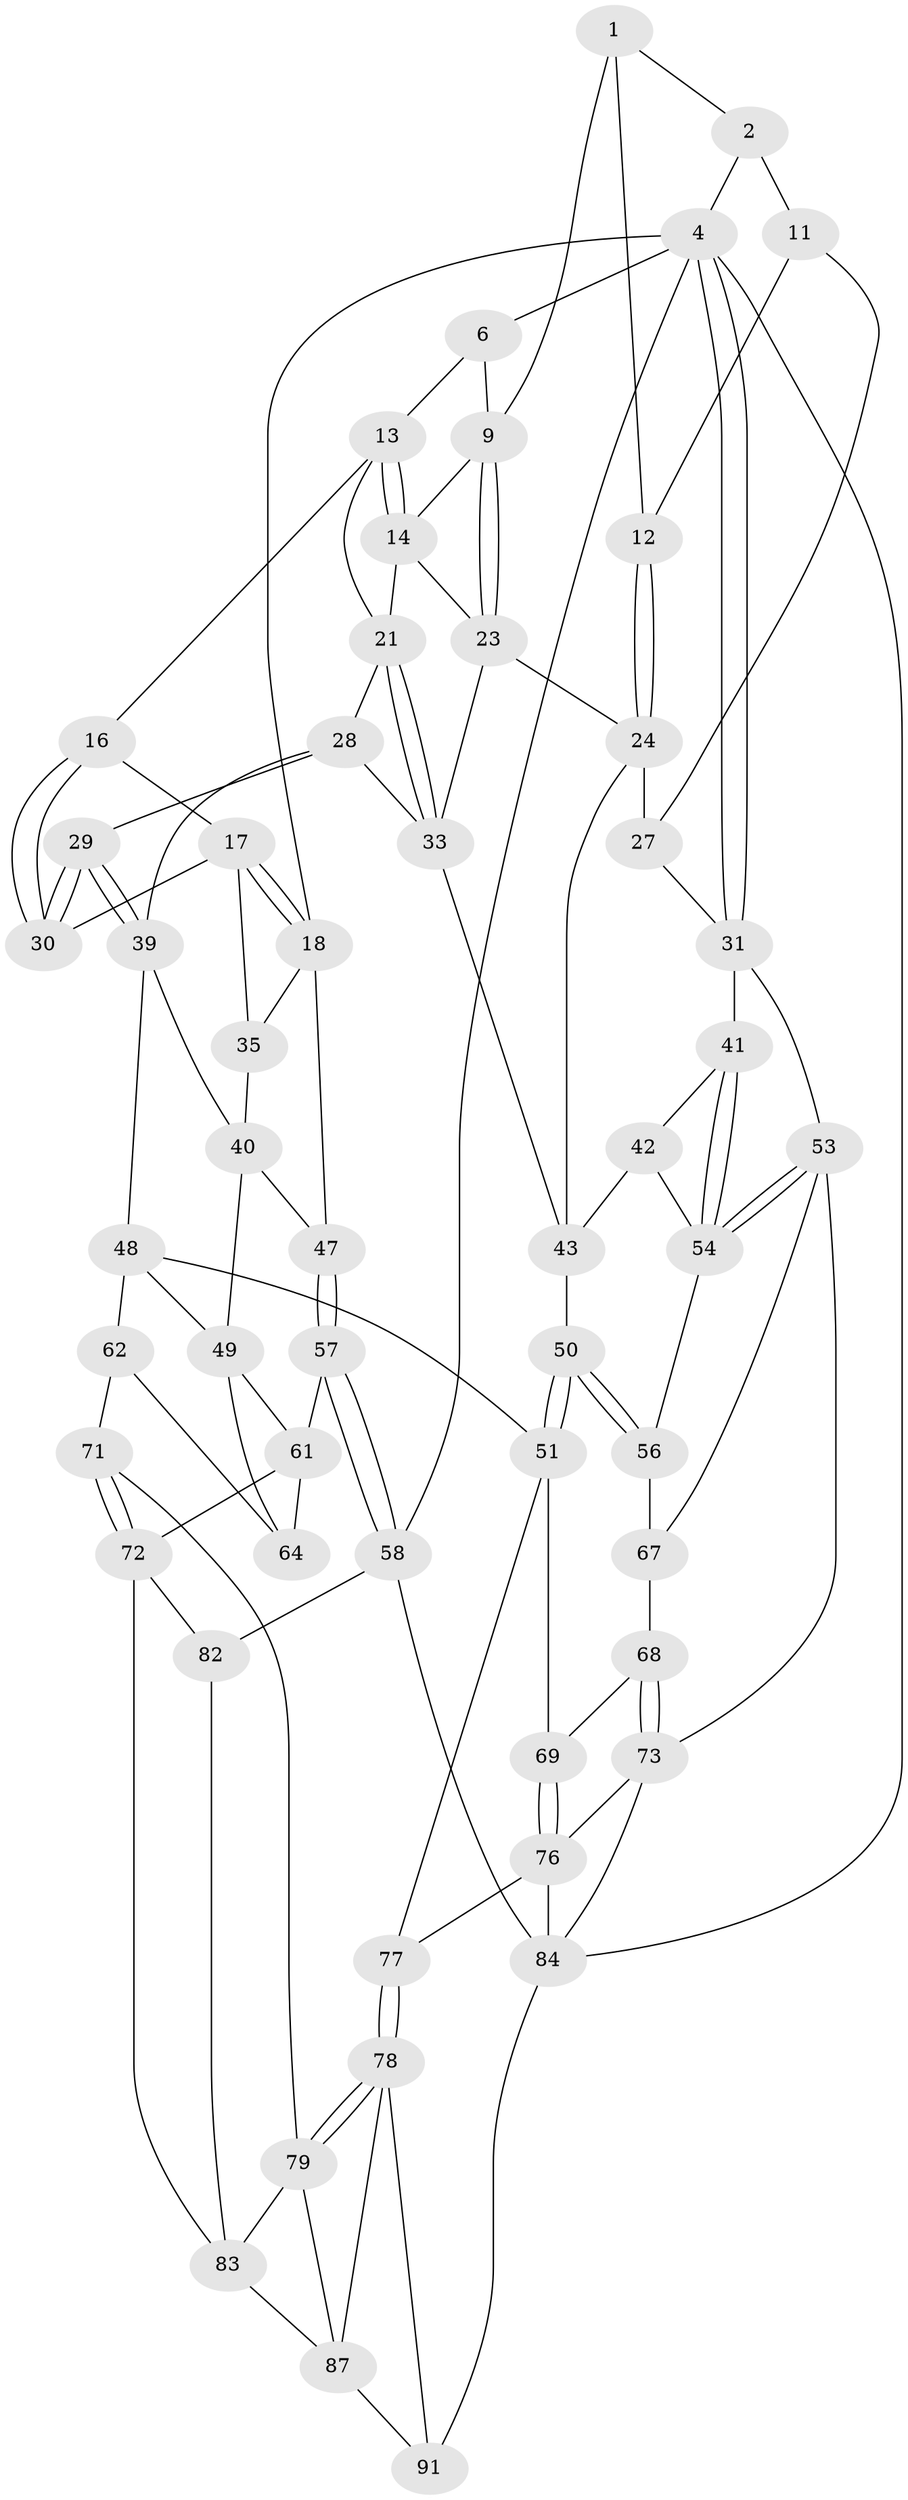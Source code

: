 // Generated by graph-tools (version 1.1) at 2025/52/02/27/25 19:52:44]
// undirected, 55 vertices, 119 edges
graph export_dot {
graph [start="1"]
  node [color=gray90,style=filled];
  1 [pos="+0.6805301782104123+0",super="+8"];
  2 [pos="+0.7286627476241938+0",super="+3"];
  4 [pos="+1+0",super="+5"];
  6 [pos="+0.31771604704199935+0",super="+7"];
  9 [pos="+0.537497893010947+0.1281147617865745",super="+10"];
  11 [pos="+0.7740293567792096+0.05298516313766879",super="+19"];
  12 [pos="+0.6642984710182849+0.10937643815570836"];
  13 [pos="+0.31963324993514236+0",super="+15"];
  14 [pos="+0.34459683309009564+0",super="+20"];
  16 [pos="+0.10109342255233697+0.10774749236187897"];
  17 [pos="+0+0.028407565035699113",super="+34"];
  18 [pos="+0+0",super="+36"];
  21 [pos="+0.2942009749171772+0.18543126059642534",super="+22"];
  23 [pos="+0.5137810585653714+0.15117260570823995",super="+26"];
  24 [pos="+0.7203238511788527+0.20855552893422485",super="+25"];
  27 [pos="+0.8472340209251623+0.18642592255602308"];
  28 [pos="+0.24354907917269053+0.21818967702235573",super="+38"];
  29 [pos="+0.17825373766795047+0.23439512469344406"];
  30 [pos="+0.16847240223451185+0.2249589886212722"];
  31 [pos="+1+0.2548233547540929",super="+32"];
  33 [pos="+0.4643215213607825+0.33117934503164526",super="+37"];
  35 [pos="+0.04801341044155796+0.28789380417650445"];
  39 [pos="+0.16449430819156974+0.26451371149213815",super="+44"];
  40 [pos="+0.1114790689697754+0.33465987225346144",super="+46"];
  41 [pos="+0.7825175976424787+0.4046781353894777"];
  42 [pos="+0.7665595139088732+0.41080049336412555"];
  43 [pos="+0.7179625442614853+0.39547201812805716",super="+45"];
  47 [pos="+0+0.47293880850678166"];
  48 [pos="+0.214866209118778+0.45638993833330754",super="+52"];
  49 [pos="+0.1750919866688987+0.4778811885385611",super="+60"];
  50 [pos="+0.5088868305228862+0.5619890912935261"];
  51 [pos="+0.4940653421654961+0.5998937871558476",super="+70"];
  53 [pos="+1+0.6380610608209492",super="+66"];
  54 [pos="+1+0.5884174884438076",super="+55"];
  56 [pos="+0.7466997409973448+0.5784541288188794"];
  57 [pos="+0+0.5396954471452832"];
  58 [pos="+0+0.8534410345251553",super="+59"];
  61 [pos="+0.051014232013515085+0.62346230492697",super="+65"];
  62 [pos="+0.4569404526437133+0.6153451260887184",super="+63"];
  64 [pos="+0.19010501257361753+0.5296876691286537"];
  67 [pos="+0.755800343780412+0.5929177594370503"];
  68 [pos="+0.7518064143068782+0.6411645314813909"];
  69 [pos="+0.7455794221702363+0.6721281172970149"];
  71 [pos="+0.22239501917623083+0.6651129091694036",super="+74"];
  72 [pos="+0.12029548685144024+0.7857488439347559",super="+81"];
  73 [pos="+1+0.7531613075652116",super="+75"];
  76 [pos="+0.9707491377540161+0.7963750243579927",super="+89"];
  77 [pos="+0.607090893178947+0.8032817865542294"];
  78 [pos="+0.5942284061367508+0.8296618749509782",super="+92"];
  79 [pos="+0.31094619167041687+0.8429988488250799",super="+80"];
  82 [pos="+0+0.8134127201498363",super="+86"];
  83 [pos="+0.2104682429246528+0.8793238242335231",super="+85"];
  84 [pos="+1+1",super="+90"];
  87 [pos="+0.39774336015189743+0.9317815569480973",super="+88"];
  91 [pos="+0.5901538934771384+1"];
  1 -- 2;
  1 -- 12;
  1 -- 9;
  2 -- 11 [weight=2];
  2 -- 4;
  4 -- 31;
  4 -- 31;
  4 -- 84;
  4 -- 18;
  4 -- 6;
  4 -- 58;
  6 -- 13;
  6 -- 9;
  9 -- 23;
  9 -- 23;
  9 -- 14;
  11 -- 12;
  11 -- 27;
  12 -- 24;
  12 -- 24;
  13 -- 14;
  13 -- 14;
  13 -- 16;
  13 -- 21;
  14 -- 21;
  14 -- 23;
  16 -- 17;
  16 -- 30;
  16 -- 30;
  17 -- 18;
  17 -- 18;
  17 -- 35;
  17 -- 30;
  18 -- 35;
  18 -- 47;
  21 -- 33;
  21 -- 33;
  21 -- 28;
  23 -- 33;
  23 -- 24;
  24 -- 27;
  24 -- 43;
  27 -- 31;
  28 -- 29;
  28 -- 39;
  28 -- 33;
  29 -- 30;
  29 -- 30;
  29 -- 39;
  29 -- 39;
  31 -- 53;
  31 -- 41;
  33 -- 43;
  35 -- 40;
  39 -- 40;
  39 -- 48;
  40 -- 49;
  40 -- 47;
  41 -- 42;
  41 -- 54;
  41 -- 54;
  42 -- 43;
  42 -- 54;
  43 -- 50;
  47 -- 57;
  47 -- 57;
  48 -- 49;
  48 -- 51;
  48 -- 62;
  49 -- 64;
  49 -- 61;
  50 -- 51;
  50 -- 51;
  50 -- 56;
  50 -- 56;
  51 -- 77;
  51 -- 69;
  53 -- 54;
  53 -- 54;
  53 -- 73;
  53 -- 67;
  54 -- 56;
  56 -- 67;
  57 -- 58;
  57 -- 58;
  57 -- 61;
  58 -- 82 [weight=2];
  58 -- 84;
  61 -- 64;
  61 -- 72;
  62 -- 64;
  62 -- 71 [weight=2];
  67 -- 68;
  68 -- 69;
  68 -- 73;
  68 -- 73;
  69 -- 76;
  69 -- 76;
  71 -- 72;
  71 -- 72;
  71 -- 79;
  72 -- 82;
  72 -- 83;
  73 -- 76;
  73 -- 84;
  76 -- 77;
  76 -- 84;
  77 -- 78;
  77 -- 78;
  78 -- 79;
  78 -- 79;
  78 -- 91;
  78 -- 87;
  79 -- 87;
  79 -- 83;
  82 -- 83;
  83 -- 87;
  84 -- 91;
  87 -- 91;
}
